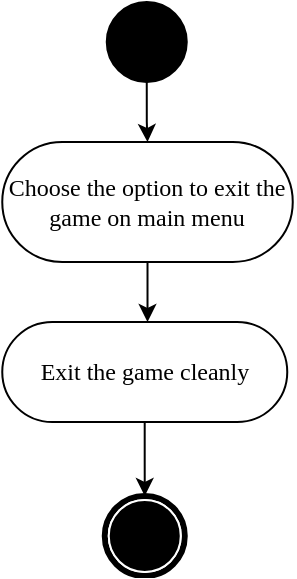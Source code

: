 <mxfile version="23.1.2" type="github">
  <diagram name="第 1 页" id="TlrLcPImfPQn0JjbF9aS">
    <mxGraphModel dx="2074" dy="3478" grid="1" gridSize="10" guides="1" tooltips="1" connect="1" arrows="1" fold="1" page="1" pageScale="1" pageWidth="827" pageHeight="1169" math="0" shadow="0">
      <root>
        <mxCell id="0" />
        <mxCell id="1" parent="0" />
        <mxCell id="LObKgbLgCiNCiqsxyeOi-16" value="" style="edgeStyle=orthogonalEdgeStyle;rounded=0;orthogonalLoop=1;jettySize=auto;html=1;" edge="1" parent="1" source="LObKgbLgCiNCiqsxyeOi-3" target="LObKgbLgCiNCiqsxyeOi-9">
          <mxGeometry relative="1" as="geometry" />
        </mxCell>
        <mxCell id="LObKgbLgCiNCiqsxyeOi-3" value="Exit the game cleanly" style="rounded=1;whiteSpace=wrap;html=1;shadow=0;comic=0;labelBackgroundColor=none;strokeWidth=1;fontFamily=Verdana;fontSize=12;align=center;arcSize=50;" vertex="1" parent="1">
          <mxGeometry x="275.13" y="-1840" width="142.5" height="50" as="geometry" />
        </mxCell>
        <mxCell id="LObKgbLgCiNCiqsxyeOi-4" value="" style="edgeStyle=orthogonalEdgeStyle;rounded=0;orthogonalLoop=1;jettySize=auto;html=1;entryX=0.5;entryY=0;entryDx=0;entryDy=0;" edge="1" parent="1" source="LObKgbLgCiNCiqsxyeOi-5" target="LObKgbLgCiNCiqsxyeOi-11">
          <mxGeometry relative="1" as="geometry">
            <mxPoint x="342.25" y="-1930" as="targetPoint" />
          </mxGeometry>
        </mxCell>
        <mxCell id="LObKgbLgCiNCiqsxyeOi-5" value="" style="ellipse;whiteSpace=wrap;html=1;rounded=0;shadow=0;comic=0;labelBackgroundColor=none;strokeWidth=1;fillColor=#000000;fontFamily=Verdana;fontSize=12;align=center;" vertex="1" parent="1">
          <mxGeometry x="327.38" y="-2000" width="40" height="40" as="geometry" />
        </mxCell>
        <mxCell id="LObKgbLgCiNCiqsxyeOi-9" value="" style="shape=mxgraph.bpmn.shape;html=1;verticalLabelPosition=bottom;labelBackgroundColor=#ffffff;verticalAlign=top;perimeter=ellipsePerimeter;outline=end;symbol=terminate;rounded=0;shadow=0;comic=0;strokeWidth=1;fontFamily=Verdana;fontSize=12;align=center;" vertex="1" parent="1">
          <mxGeometry x="326.38" y="-1753" width="40" height="40" as="geometry" />
        </mxCell>
        <mxCell id="LObKgbLgCiNCiqsxyeOi-10" value="" style="edgeStyle=orthogonalEdgeStyle;rounded=0;orthogonalLoop=1;jettySize=auto;html=1;" edge="1" parent="1" source="LObKgbLgCiNCiqsxyeOi-11" target="LObKgbLgCiNCiqsxyeOi-3">
          <mxGeometry relative="1" as="geometry">
            <Array as="points">
              <mxPoint x="342" y="-1810" />
              <mxPoint x="342" y="-1810" />
            </Array>
          </mxGeometry>
        </mxCell>
        <mxCell id="LObKgbLgCiNCiqsxyeOi-11" value="Choose the option to exit the game on main menu" style="rounded=1;whiteSpace=wrap;html=1;shadow=0;comic=0;labelBackgroundColor=none;strokeWidth=1;fontFamily=Verdana;fontSize=12;align=center;arcSize=50;" vertex="1" parent="1">
          <mxGeometry x="275.13" y="-1930" width="145.25" height="60" as="geometry" />
        </mxCell>
      </root>
    </mxGraphModel>
  </diagram>
</mxfile>
